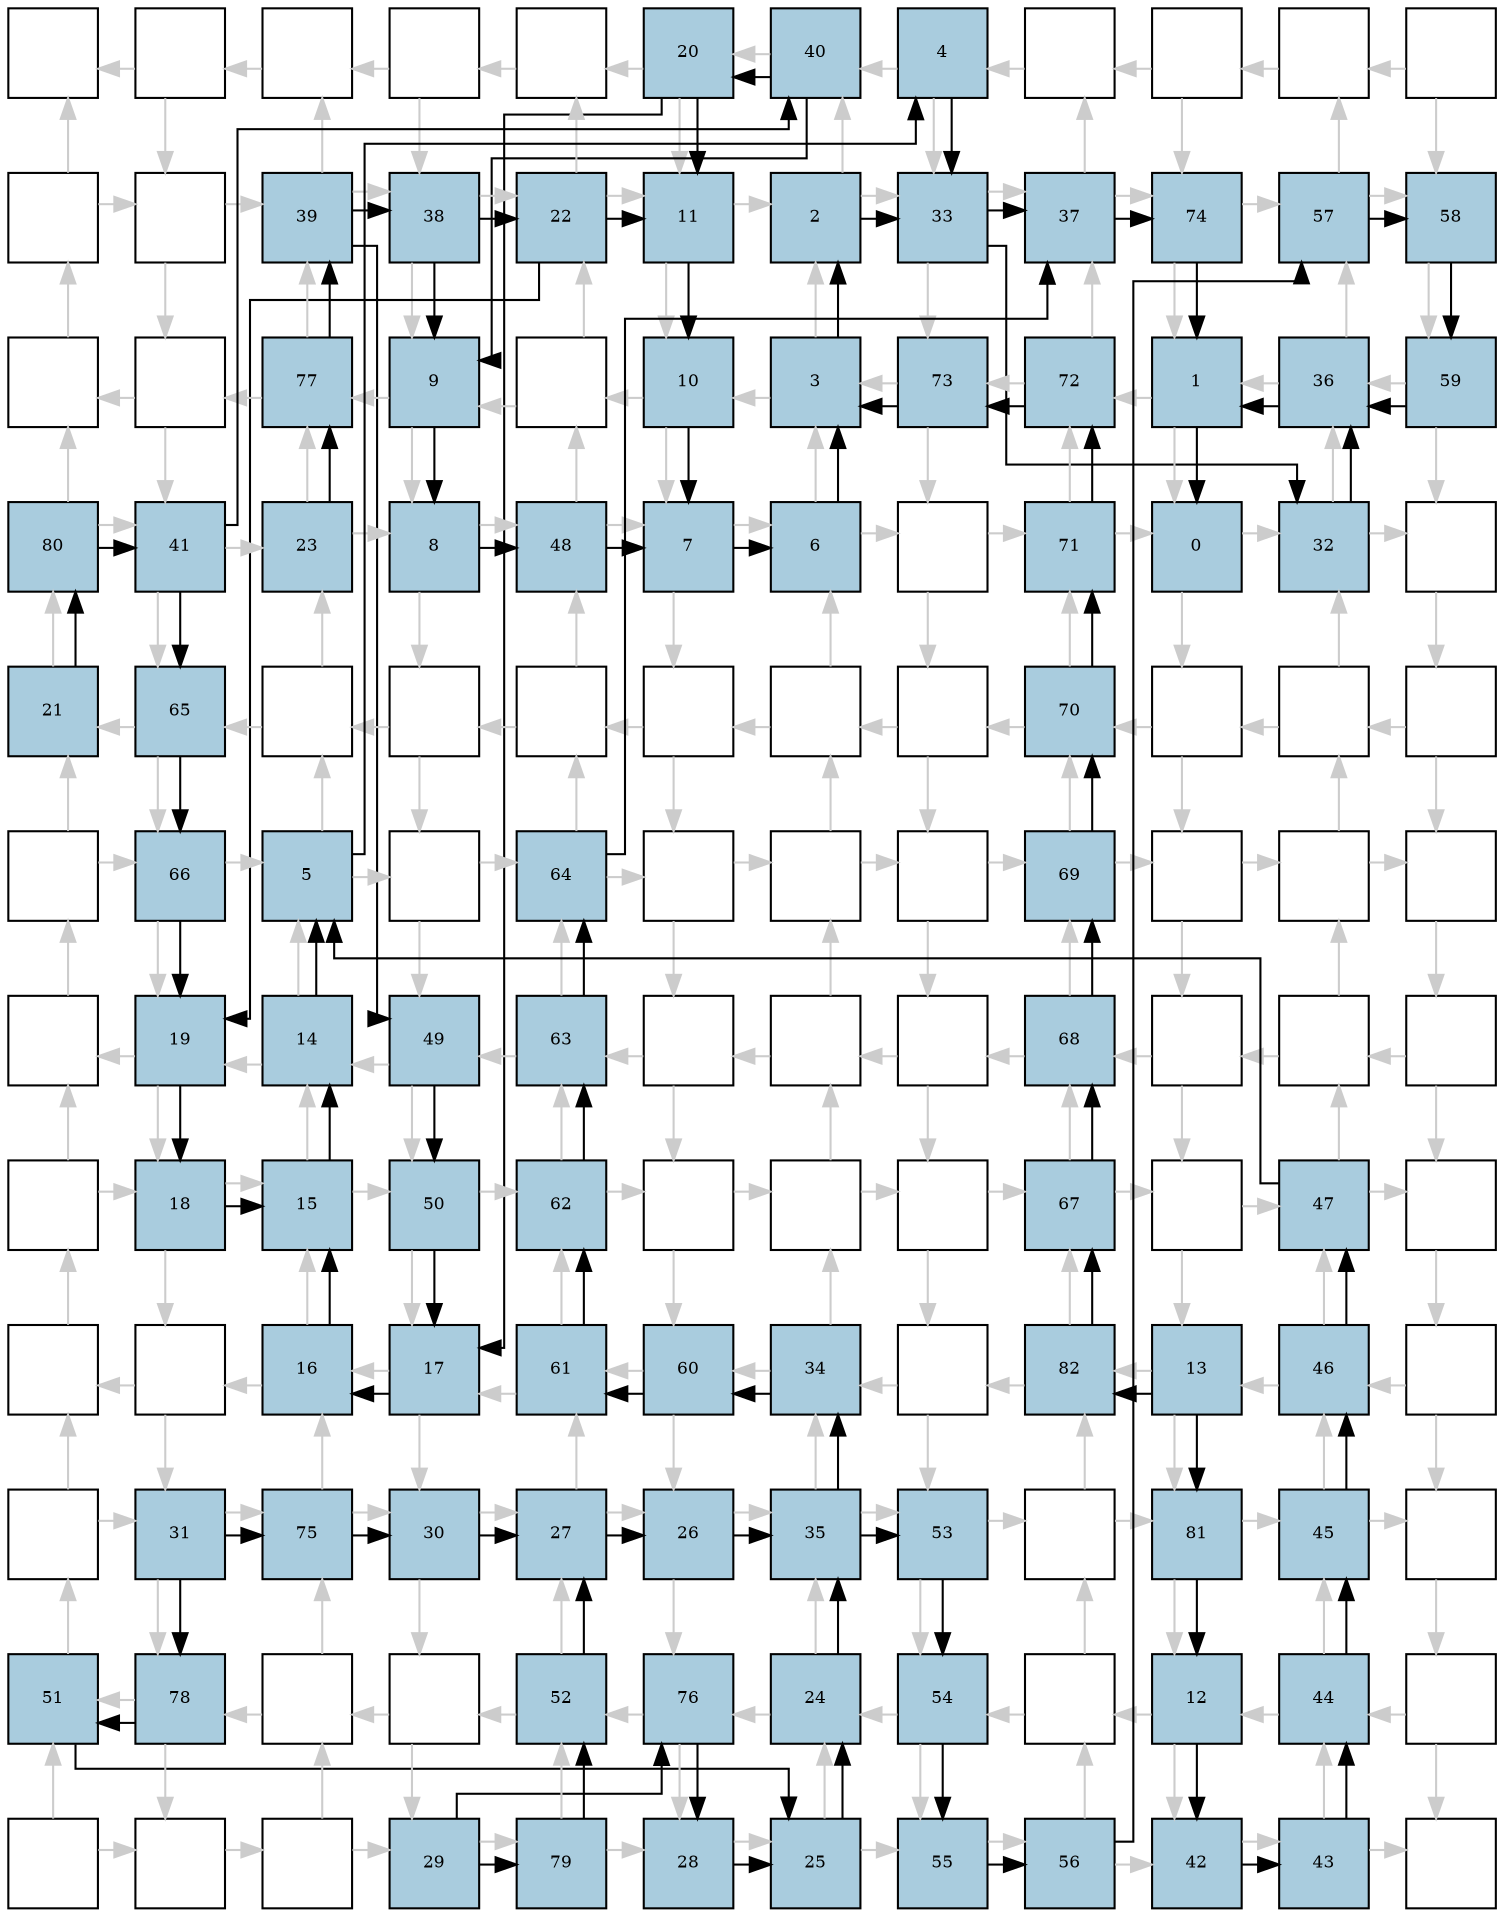digraph layout{
rankdir=TB; 

splines=ortho; 

node [style=filled shape=square fixedsize=true width=0.6];
0[label="", fontsize=8, fillcolor="#ffffff"];
1[label="", fontsize=8, fillcolor="#ffffff"];
2[label="", fontsize=8, fillcolor="#ffffff"];
3[label="", fontsize=8, fillcolor="#ffffff"];
4[label="", fontsize=8, fillcolor="#ffffff"];
5[label="20", fontsize=8, fillcolor="#a9ccde"];
6[label="40", fontsize=8, fillcolor="#a9ccde"];
7[label="4", fontsize=8, fillcolor="#a9ccde"];
8[label="", fontsize=8, fillcolor="#ffffff"];
9[label="", fontsize=8, fillcolor="#ffffff"];
10[label="", fontsize=8, fillcolor="#ffffff"];
11[label="", fontsize=8, fillcolor="#ffffff"];
12[label="", fontsize=8, fillcolor="#ffffff"];
13[label="", fontsize=8, fillcolor="#ffffff"];
14[label="39", fontsize=8, fillcolor="#a9ccde"];
15[label="38", fontsize=8, fillcolor="#a9ccde"];
16[label="22", fontsize=8, fillcolor="#a9ccde"];
17[label="11", fontsize=8, fillcolor="#a9ccde"];
18[label="2", fontsize=8, fillcolor="#a9ccde"];
19[label="33", fontsize=8, fillcolor="#a9ccde"];
20[label="37", fontsize=8, fillcolor="#a9ccde"];
21[label="74", fontsize=8, fillcolor="#a9ccde"];
22[label="57", fontsize=8, fillcolor="#a9ccde"];
23[label="58", fontsize=8, fillcolor="#a9ccde"];
24[label="", fontsize=8, fillcolor="#ffffff"];
25[label="", fontsize=8, fillcolor="#ffffff"];
26[label="77", fontsize=8, fillcolor="#a9ccde"];
27[label="9", fontsize=8, fillcolor="#a9ccde"];
28[label="", fontsize=8, fillcolor="#ffffff"];
29[label="10", fontsize=8, fillcolor="#a9ccde"];
30[label="3", fontsize=8, fillcolor="#a9ccde"];
31[label="73", fontsize=8, fillcolor="#a9ccde"];
32[label="72", fontsize=8, fillcolor="#a9ccde"];
33[label="1", fontsize=8, fillcolor="#a9ccde"];
34[label="36", fontsize=8, fillcolor="#a9ccde"];
35[label="59", fontsize=8, fillcolor="#a9ccde"];
36[label="80", fontsize=8, fillcolor="#a9ccde"];
37[label="41", fontsize=8, fillcolor="#a9ccde"];
38[label="23", fontsize=8, fillcolor="#a9ccde"];
39[label="8", fontsize=8, fillcolor="#a9ccde"];
40[label="48", fontsize=8, fillcolor="#a9ccde"];
41[label="7", fontsize=8, fillcolor="#a9ccde"];
42[label="6", fontsize=8, fillcolor="#a9ccde"];
43[label="", fontsize=8, fillcolor="#ffffff"];
44[label="71", fontsize=8, fillcolor="#a9ccde"];
45[label="0", fontsize=8, fillcolor="#a9ccde"];
46[label="32", fontsize=8, fillcolor="#a9ccde"];
47[label="", fontsize=8, fillcolor="#ffffff"];
48[label="21", fontsize=8, fillcolor="#a9ccde"];
49[label="65", fontsize=8, fillcolor="#a9ccde"];
50[label="", fontsize=8, fillcolor="#ffffff"];
51[label="", fontsize=8, fillcolor="#ffffff"];
52[label="", fontsize=8, fillcolor="#ffffff"];
53[label="", fontsize=8, fillcolor="#ffffff"];
54[label="", fontsize=8, fillcolor="#ffffff"];
55[label="", fontsize=8, fillcolor="#ffffff"];
56[label="70", fontsize=8, fillcolor="#a9ccde"];
57[label="", fontsize=8, fillcolor="#ffffff"];
58[label="", fontsize=8, fillcolor="#ffffff"];
59[label="", fontsize=8, fillcolor="#ffffff"];
60[label="", fontsize=8, fillcolor="#ffffff"];
61[label="66", fontsize=8, fillcolor="#a9ccde"];
62[label="5", fontsize=8, fillcolor="#a9ccde"];
63[label="", fontsize=8, fillcolor="#ffffff"];
64[label="64", fontsize=8, fillcolor="#a9ccde"];
65[label="", fontsize=8, fillcolor="#ffffff"];
66[label="", fontsize=8, fillcolor="#ffffff"];
67[label="", fontsize=8, fillcolor="#ffffff"];
68[label="69", fontsize=8, fillcolor="#a9ccde"];
69[label="", fontsize=8, fillcolor="#ffffff"];
70[label="", fontsize=8, fillcolor="#ffffff"];
71[label="", fontsize=8, fillcolor="#ffffff"];
72[label="", fontsize=8, fillcolor="#ffffff"];
73[label="19", fontsize=8, fillcolor="#a9ccde"];
74[label="14", fontsize=8, fillcolor="#a9ccde"];
75[label="49", fontsize=8, fillcolor="#a9ccde"];
76[label="63", fontsize=8, fillcolor="#a9ccde"];
77[label="", fontsize=8, fillcolor="#ffffff"];
78[label="", fontsize=8, fillcolor="#ffffff"];
79[label="", fontsize=8, fillcolor="#ffffff"];
80[label="68", fontsize=8, fillcolor="#a9ccde"];
81[label="", fontsize=8, fillcolor="#ffffff"];
82[label="", fontsize=8, fillcolor="#ffffff"];
83[label="", fontsize=8, fillcolor="#ffffff"];
84[label="", fontsize=8, fillcolor="#ffffff"];
85[label="18", fontsize=8, fillcolor="#a9ccde"];
86[label="15", fontsize=8, fillcolor="#a9ccde"];
87[label="50", fontsize=8, fillcolor="#a9ccde"];
88[label="62", fontsize=8, fillcolor="#a9ccde"];
89[label="", fontsize=8, fillcolor="#ffffff"];
90[label="", fontsize=8, fillcolor="#ffffff"];
91[label="", fontsize=8, fillcolor="#ffffff"];
92[label="67", fontsize=8, fillcolor="#a9ccde"];
93[label="", fontsize=8, fillcolor="#ffffff"];
94[label="47", fontsize=8, fillcolor="#a9ccde"];
95[label="", fontsize=8, fillcolor="#ffffff"];
96[label="", fontsize=8, fillcolor="#ffffff"];
97[label="", fontsize=8, fillcolor="#ffffff"];
98[label="16", fontsize=8, fillcolor="#a9ccde"];
99[label="17", fontsize=8, fillcolor="#a9ccde"];
100[label="61", fontsize=8, fillcolor="#a9ccde"];
101[label="60", fontsize=8, fillcolor="#a9ccde"];
102[label="34", fontsize=8, fillcolor="#a9ccde"];
103[label="", fontsize=8, fillcolor="#ffffff"];
104[label="82", fontsize=8, fillcolor="#a9ccde"];
105[label="13", fontsize=8, fillcolor="#a9ccde"];
106[label="46", fontsize=8, fillcolor="#a9ccde"];
107[label="", fontsize=8, fillcolor="#ffffff"];
108[label="", fontsize=8, fillcolor="#ffffff"];
109[label="31", fontsize=8, fillcolor="#a9ccde"];
110[label="75", fontsize=8, fillcolor="#a9ccde"];
111[label="30", fontsize=8, fillcolor="#a9ccde"];
112[label="27", fontsize=8, fillcolor="#a9ccde"];
113[label="26", fontsize=8, fillcolor="#a9ccde"];
114[label="35", fontsize=8, fillcolor="#a9ccde"];
115[label="53", fontsize=8, fillcolor="#a9ccde"];
116[label="", fontsize=8, fillcolor="#ffffff"];
117[label="81", fontsize=8, fillcolor="#a9ccde"];
118[label="45", fontsize=8, fillcolor="#a9ccde"];
119[label="", fontsize=8, fillcolor="#ffffff"];
120[label="51", fontsize=8, fillcolor="#a9ccde"];
121[label="78", fontsize=8, fillcolor="#a9ccde"];
122[label="", fontsize=8, fillcolor="#ffffff"];
123[label="", fontsize=8, fillcolor="#ffffff"];
124[label="52", fontsize=8, fillcolor="#a9ccde"];
125[label="76", fontsize=8, fillcolor="#a9ccde"];
126[label="24", fontsize=8, fillcolor="#a9ccde"];
127[label="54", fontsize=8, fillcolor="#a9ccde"];
128[label="", fontsize=8, fillcolor="#ffffff"];
129[label="12", fontsize=8, fillcolor="#a9ccde"];
130[label="44", fontsize=8, fillcolor="#a9ccde"];
131[label="", fontsize=8, fillcolor="#ffffff"];
132[label="", fontsize=8, fillcolor="#ffffff"];
133[label="", fontsize=8, fillcolor="#ffffff"];
134[label="", fontsize=8, fillcolor="#ffffff"];
135[label="29", fontsize=8, fillcolor="#a9ccde"];
136[label="79", fontsize=8, fillcolor="#a9ccde"];
137[label="28", fontsize=8, fillcolor="#a9ccde"];
138[label="25", fontsize=8, fillcolor="#a9ccde"];
139[label="55", fontsize=8, fillcolor="#a9ccde"];
140[label="56", fontsize=8, fillcolor="#a9ccde"];
141[label="42", fontsize=8, fillcolor="#a9ccde"];
142[label="43", fontsize=8, fillcolor="#a9ccde"];
143[label="", fontsize=8, fillcolor="#ffffff"];
edge [constraint=false, style=vis];
1 -> 0 [color="#cccccc"];
1 -> 13 [color="#cccccc"];
2 -> 1 [color="#cccccc"];
3 -> 2 [color="#cccccc"];
3 -> 15 [color="#cccccc"];
4 -> 3 [color="#cccccc"];
5 -> 4 [color="#cccccc"];
5 -> 17 [color="#cccccc"];
6 -> 5 [color="#cccccc"];
7 -> 6 [color="#cccccc"];
7 -> 19 [color="#cccccc"];
8 -> 7 [color="#cccccc"];
9 -> 8 [color="#cccccc"];
9 -> 21 [color="#cccccc"];
10 -> 9 [color="#cccccc"];
11 -> 10 [color="#cccccc"];
11 -> 23 [color="#cccccc"];
12 -> 13 [color="#cccccc"];
12 -> 0 [color="#cccccc"];
13 -> 25 [color="#cccccc"];
13 -> 14 [color="#cccccc"];
14 -> 15 [color="#cccccc"];
14 -> 2 [color="#cccccc"];
15 -> 27 [color="#cccccc"];
15 -> 16 [color="#cccccc"];
16 -> 17 [color="#cccccc"];
16 -> 4 [color="#cccccc"];
17 -> 29 [color="#cccccc"];
17 -> 18 [color="#cccccc"];
18 -> 19 [color="#cccccc"];
18 -> 6 [color="#cccccc"];
19 -> 31 [color="#cccccc"];
19 -> 20 [color="#cccccc"];
20 -> 21 [color="#cccccc"];
20 -> 8 [color="#cccccc"];
21 -> 33 [color="#cccccc"];
21 -> 22 [color="#cccccc"];
22 -> 23 [color="#cccccc"];
22 -> 10 [color="#cccccc"];
23 -> 35 [color="#cccccc"];
24 -> 12 [color="#cccccc"];
25 -> 24 [color="#cccccc"];
25 -> 37 [color="#cccccc"];
26 -> 14 [color="#cccccc"];
26 -> 25 [color="#cccccc"];
27 -> 26 [color="#cccccc"];
27 -> 39 [color="#cccccc"];
28 -> 16 [color="#cccccc"];
28 -> 27 [color="#cccccc"];
29 -> 28 [color="#cccccc"];
29 -> 41 [color="#cccccc"];
30 -> 18 [color="#cccccc"];
30 -> 29 [color="#cccccc"];
31 -> 30 [color="#cccccc"];
31 -> 43 [color="#cccccc"];
32 -> 20 [color="#cccccc"];
32 -> 31 [color="#cccccc"];
33 -> 32 [color="#cccccc"];
33 -> 45 [color="#cccccc"];
34 -> 22 [color="#cccccc"];
34 -> 33 [color="#cccccc"];
35 -> 34 [color="#cccccc"];
35 -> 47 [color="#cccccc"];
36 -> 37 [color="#cccccc"];
36 -> 24 [color="#cccccc"];
37 -> 49 [color="#cccccc"];
37 -> 38 [color="#cccccc"];
38 -> 39 [color="#cccccc"];
38 -> 26 [color="#cccccc"];
39 -> 51 [color="#cccccc"];
39 -> 40 [color="#cccccc"];
40 -> 41 [color="#cccccc"];
40 -> 28 [color="#cccccc"];
41 -> 53 [color="#cccccc"];
41 -> 42 [color="#cccccc"];
42 -> 43 [color="#cccccc"];
42 -> 30 [color="#cccccc"];
43 -> 55 [color="#cccccc"];
43 -> 44 [color="#cccccc"];
44 -> 45 [color="#cccccc"];
44 -> 32 [color="#cccccc"];
45 -> 57 [color="#cccccc"];
45 -> 46 [color="#cccccc"];
46 -> 47 [color="#cccccc"];
46 -> 34 [color="#cccccc"];
47 -> 59 [color="#cccccc"];
48 -> 36 [color="#cccccc"];
49 -> 48 [color="#cccccc"];
49 -> 61 [color="#cccccc"];
50 -> 38 [color="#cccccc"];
50 -> 49 [color="#cccccc"];
51 -> 50 [color="#cccccc"];
51 -> 63 [color="#cccccc"];
52 -> 40 [color="#cccccc"];
52 -> 51 [color="#cccccc"];
53 -> 52 [color="#cccccc"];
53 -> 65 [color="#cccccc"];
54 -> 42 [color="#cccccc"];
54 -> 53 [color="#cccccc"];
55 -> 54 [color="#cccccc"];
55 -> 67 [color="#cccccc"];
56 -> 44 [color="#cccccc"];
56 -> 55 [color="#cccccc"];
57 -> 56 [color="#cccccc"];
57 -> 69 [color="#cccccc"];
58 -> 46 [color="#cccccc"];
58 -> 57 [color="#cccccc"];
59 -> 58 [color="#cccccc"];
59 -> 71 [color="#cccccc"];
60 -> 61 [color="#cccccc"];
60 -> 48 [color="#cccccc"];
61 -> 73 [color="#cccccc"];
61 -> 62 [color="#cccccc"];
62 -> 63 [color="#cccccc"];
62 -> 50 [color="#cccccc"];
63 -> 75 [color="#cccccc"];
63 -> 64 [color="#cccccc"];
64 -> 65 [color="#cccccc"];
64 -> 52 [color="#cccccc"];
65 -> 77 [color="#cccccc"];
65 -> 66 [color="#cccccc"];
66 -> 67 [color="#cccccc"];
66 -> 54 [color="#cccccc"];
67 -> 79 [color="#cccccc"];
67 -> 68 [color="#cccccc"];
68 -> 69 [color="#cccccc"];
68 -> 56 [color="#cccccc"];
69 -> 81 [color="#cccccc"];
69 -> 70 [color="#cccccc"];
70 -> 71 [color="#cccccc"];
70 -> 58 [color="#cccccc"];
71 -> 83 [color="#cccccc"];
72 -> 60 [color="#cccccc"];
73 -> 72 [color="#cccccc"];
73 -> 85 [color="#cccccc"];
74 -> 62 [color="#cccccc"];
74 -> 73 [color="#cccccc"];
75 -> 74 [color="#cccccc"];
75 -> 87 [color="#cccccc"];
76 -> 64 [color="#cccccc"];
76 -> 75 [color="#cccccc"];
77 -> 76 [color="#cccccc"];
77 -> 89 [color="#cccccc"];
78 -> 66 [color="#cccccc"];
78 -> 77 [color="#cccccc"];
79 -> 78 [color="#cccccc"];
79 -> 91 [color="#cccccc"];
80 -> 68 [color="#cccccc"];
80 -> 79 [color="#cccccc"];
81 -> 80 [color="#cccccc"];
81 -> 93 [color="#cccccc"];
82 -> 70 [color="#cccccc"];
82 -> 81 [color="#cccccc"];
83 -> 82 [color="#cccccc"];
83 -> 95 [color="#cccccc"];
84 -> 85 [color="#cccccc"];
84 -> 72 [color="#cccccc"];
85 -> 97 [color="#cccccc"];
85 -> 86 [color="#cccccc"];
86 -> 87 [color="#cccccc"];
86 -> 74 [color="#cccccc"];
87 -> 99 [color="#cccccc"];
87 -> 88 [color="#cccccc"];
88 -> 89 [color="#cccccc"];
88 -> 76 [color="#cccccc"];
89 -> 101 [color="#cccccc"];
89 -> 90 [color="#cccccc"];
90 -> 91 [color="#cccccc"];
90 -> 78 [color="#cccccc"];
91 -> 103 [color="#cccccc"];
91 -> 92 [color="#cccccc"];
92 -> 93 [color="#cccccc"];
92 -> 80 [color="#cccccc"];
93 -> 105 [color="#cccccc"];
93 -> 94 [color="#cccccc"];
94 -> 95 [color="#cccccc"];
94 -> 82 [color="#cccccc"];
95 -> 107 [color="#cccccc"];
96 -> 84 [color="#cccccc"];
97 -> 96 [color="#cccccc"];
97 -> 109 [color="#cccccc"];
98 -> 86 [color="#cccccc"];
98 -> 97 [color="#cccccc"];
99 -> 98 [color="#cccccc"];
99 -> 111 [color="#cccccc"];
100 -> 88 [color="#cccccc"];
100 -> 99 [color="#cccccc"];
101 -> 100 [color="#cccccc"];
101 -> 113 [color="#cccccc"];
102 -> 90 [color="#cccccc"];
102 -> 101 [color="#cccccc"];
103 -> 102 [color="#cccccc"];
103 -> 115 [color="#cccccc"];
104 -> 92 [color="#cccccc"];
104 -> 103 [color="#cccccc"];
105 -> 104 [color="#cccccc"];
105 -> 117 [color="#cccccc"];
106 -> 94 [color="#cccccc"];
106 -> 105 [color="#cccccc"];
107 -> 106 [color="#cccccc"];
107 -> 119 [color="#cccccc"];
108 -> 109 [color="#cccccc"];
108 -> 96 [color="#cccccc"];
109 -> 121 [color="#cccccc"];
109 -> 110 [color="#cccccc"];
110 -> 111 [color="#cccccc"];
110 -> 98 [color="#cccccc"];
111 -> 123 [color="#cccccc"];
111 -> 112 [color="#cccccc"];
112 -> 113 [color="#cccccc"];
112 -> 100 [color="#cccccc"];
113 -> 125 [color="#cccccc"];
113 -> 114 [color="#cccccc"];
114 -> 115 [color="#cccccc"];
114 -> 102 [color="#cccccc"];
115 -> 127 [color="#cccccc"];
115 -> 116 [color="#cccccc"];
116 -> 117 [color="#cccccc"];
116 -> 104 [color="#cccccc"];
117 -> 129 [color="#cccccc"];
117 -> 118 [color="#cccccc"];
118 -> 119 [color="#cccccc"];
118 -> 106 [color="#cccccc"];
119 -> 131 [color="#cccccc"];
120 -> 108 [color="#cccccc"];
121 -> 120 [color="#cccccc"];
121 -> 133 [color="#cccccc"];
122 -> 110 [color="#cccccc"];
122 -> 121 [color="#cccccc"];
123 -> 122 [color="#cccccc"];
123 -> 135 [color="#cccccc"];
124 -> 112 [color="#cccccc"];
124 -> 123 [color="#cccccc"];
125 -> 124 [color="#cccccc"];
125 -> 137 [color="#cccccc"];
126 -> 114 [color="#cccccc"];
126 -> 125 [color="#cccccc"];
127 -> 126 [color="#cccccc"];
127 -> 139 [color="#cccccc"];
128 -> 116 [color="#cccccc"];
128 -> 127 [color="#cccccc"];
129 -> 128 [color="#cccccc"];
129 -> 141 [color="#cccccc"];
130 -> 118 [color="#cccccc"];
130 -> 129 [color="#cccccc"];
131 -> 130 [color="#cccccc"];
131 -> 143 [color="#cccccc"];
132 -> 133 [color="#cccccc"];
132 -> 120 [color="#cccccc"];
133 -> 134 [color="#cccccc"];
134 -> 135 [color="#cccccc"];
134 -> 122 [color="#cccccc"];
135 -> 136 [color="#cccccc"];
136 -> 137 [color="#cccccc"];
136 -> 124 [color="#cccccc"];
137 -> 138 [color="#cccccc"];
138 -> 139 [color="#cccccc"];
138 -> 126 [color="#cccccc"];
139 -> 140 [color="#cccccc"];
140 -> 141 [color="#cccccc"];
140 -> 128 [color="#cccccc"];
141 -> 142 [color="#cccccc"];
142 -> 143 [color="#cccccc"];
142 -> 130 [color="#cccccc"];
129 -> 141;
141 -> 142;
142 -> 130;
130 -> 118;
118 -> 106;
106 -> 94;
94 -> 62;
74 -> 62;
5 -> 17;
16 -> 17;
39 -> 40;
40 -> 41;
29 -> 41;
114 -> 102;
19 -> 46;
18 -> 19;
7 -> 19;
109 -> 110;
110 -> 111;
135 -> 125;
125 -> 137;
6 -> 5;
38 -> 26;
26 -> 14;
17 -> 29;
14 -> 75;
75 -> 87;
87 -> 99;
5 -> 99;
85 -> 86;
98 -> 86;
15 -> 27;
6 -> 27;
14 -> 15;
15 -> 16;
113 -> 114;
126 -> 114;
41 -> 42;
137 -> 138;
109 -> 121;
121 -> 120;
120 -> 138;
111 -> 112;
135 -> 136;
136 -> 124;
124 -> 112;
46 -> 34;
114 -> 115;
115 -> 127;
127 -> 139;
139 -> 140;
140 -> 22;
22 -> 23;
23 -> 35;
35 -> 34;
138 -> 126;
102 -> 101;
101 -> 100;
100 -> 88;
88 -> 76;
76 -> 64;
64 -> 20;
19 -> 20;
27 -> 39;
37 -> 49;
49 -> 61;
61 -> 73;
16 -> 73;
37 -> 6;
48 -> 36;
36 -> 37;
105 -> 117;
117 -> 129;
73 -> 85;
99 -> 98;
86 -> 74;
105 -> 104;
104 -> 92;
92 -> 80;
80 -> 68;
68 -> 56;
56 -> 44;
44 -> 32;
32 -> 31;
31 -> 30;
42 -> 30;
34 -> 33;
20 -> 21;
21 -> 33;
62 -> 7;
30 -> 18;
33 -> 45;
112 -> 113;
edge [constraint=true, style=invis];
0 -> 12 -> 24 -> 36 -> 48 -> 60 -> 72 -> 84 -> 96 -> 108 -> 120 -> 132;
1 -> 13 -> 25 -> 37 -> 49 -> 61 -> 73 -> 85 -> 97 -> 109 -> 121 -> 133;
2 -> 14 -> 26 -> 38 -> 50 -> 62 -> 74 -> 86 -> 98 -> 110 -> 122 -> 134;
3 -> 15 -> 27 -> 39 -> 51 -> 63 -> 75 -> 87 -> 99 -> 111 -> 123 -> 135;
4 -> 16 -> 28 -> 40 -> 52 -> 64 -> 76 -> 88 -> 100 -> 112 -> 124 -> 136;
5 -> 17 -> 29 -> 41 -> 53 -> 65 -> 77 -> 89 -> 101 -> 113 -> 125 -> 137;
6 -> 18 -> 30 -> 42 -> 54 -> 66 -> 78 -> 90 -> 102 -> 114 -> 126 -> 138;
7 -> 19 -> 31 -> 43 -> 55 -> 67 -> 79 -> 91 -> 103 -> 115 -> 127 -> 139;
8 -> 20 -> 32 -> 44 -> 56 -> 68 -> 80 -> 92 -> 104 -> 116 -> 128 -> 140;
9 -> 21 -> 33 -> 45 -> 57 -> 69 -> 81 -> 93 -> 105 -> 117 -> 129 -> 141;
10 -> 22 -> 34 -> 46 -> 58 -> 70 -> 82 -> 94 -> 106 -> 118 -> 130 -> 142;
11 -> 23 -> 35 -> 47 -> 59 -> 71 -> 83 -> 95 -> 107 -> 119 -> 131 -> 143;
rank = same { 0 -> 1 -> 2 -> 3 -> 4 -> 5 -> 6 -> 7 -> 8 -> 9 -> 10 -> 11;};
rank = same { 12 -> 13 -> 14 -> 15 -> 16 -> 17 -> 18 -> 19 -> 20 -> 21 -> 22 -> 23;};
rank = same { 24 -> 25 -> 26 -> 27 -> 28 -> 29 -> 30 -> 31 -> 32 -> 33 -> 34 -> 35;};
rank = same { 36 -> 37 -> 38 -> 39 -> 40 -> 41 -> 42 -> 43 -> 44 -> 45 -> 46 -> 47;};
rank = same { 48 -> 49 -> 50 -> 51 -> 52 -> 53 -> 54 -> 55 -> 56 -> 57 -> 58 -> 59;};
rank = same { 60 -> 61 -> 62 -> 63 -> 64 -> 65 -> 66 -> 67 -> 68 -> 69 -> 70 -> 71;};
rank = same { 72 -> 73 -> 74 -> 75 -> 76 -> 77 -> 78 -> 79 -> 80 -> 81 -> 82 -> 83;};
rank = same { 84 -> 85 -> 86 -> 87 -> 88 -> 89 -> 90 -> 91 -> 92 -> 93 -> 94 -> 95;};
rank = same { 96 -> 97 -> 98 -> 99 -> 100 -> 101 -> 102 -> 103 -> 104 -> 105 -> 106 -> 107;};
rank = same { 108 -> 109 -> 110 -> 111 -> 112 -> 113 -> 114 -> 115 -> 116 -> 117 -> 118 -> 119;};
rank = same { 120 -> 121 -> 122 -> 123 -> 124 -> 125 -> 126 -> 127 -> 128 -> 129 -> 130 -> 131;};
rank = same { 132 -> 133 -> 134 -> 135 -> 136 -> 137 -> 138 -> 139 -> 140 -> 141 -> 142 -> 143;};
}
